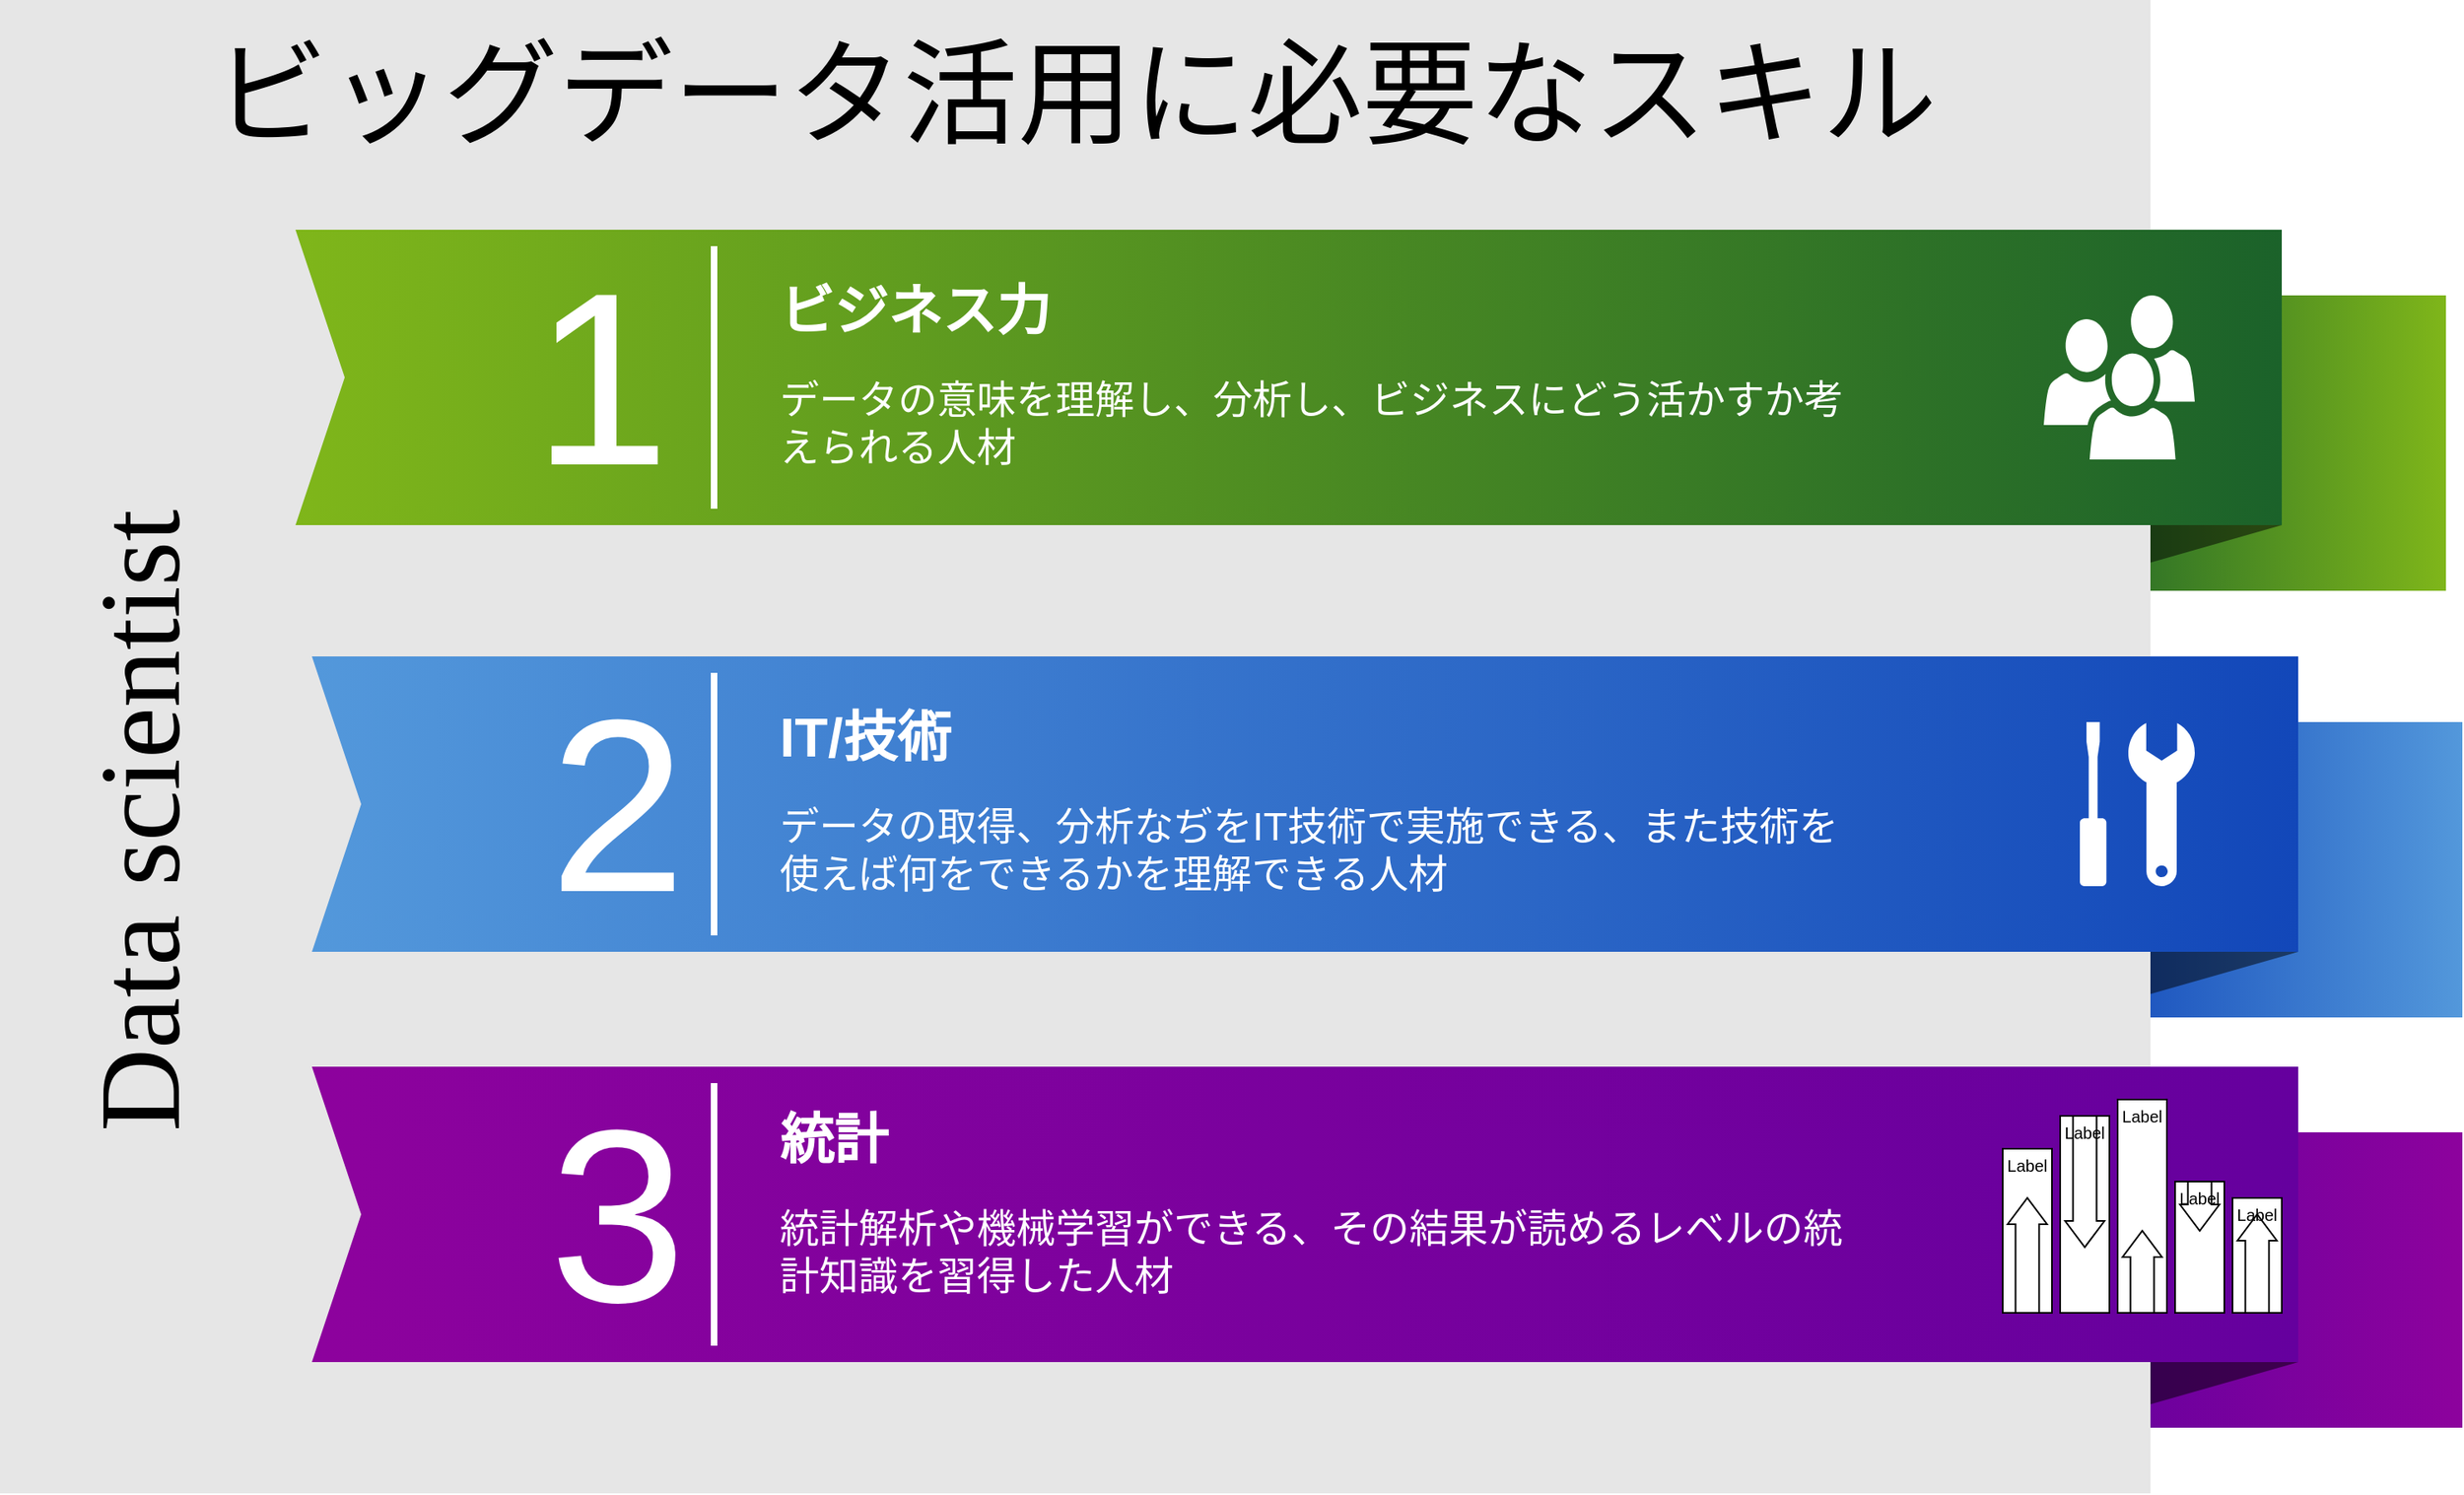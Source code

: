 <mxfile version="12.9.4" type="github">
  <diagram name="Page-1" id="1622d65d-c77d-c4b6-e0e7-3c11208c8684">
    <mxGraphModel dx="1763" dy="1740" grid="1" gridSize="10" guides="1" tooltips="1" connect="1" arrows="1" fold="1" page="1" pageScale="1.5" pageWidth="1169" pageHeight="826" background="#ffffff" math="0" shadow="0">
      <root>
        <mxCell id="0" style=";html=1;" />
        <mxCell id="1" style=";html=1;" parent="0" />
        <mxCell id="869962fe87da545-3" value="" style="whiteSpace=wrap;html=1;rounded=0;shadow=0;dashed=0;strokeWidth=1;fontFamily=Tahoma;fontSize=10;fontColor=#FFFFFF;strokeColor=none;fillColor=#7FB61A;gradientColor=#1B622A;gradientDirection=west;" parent="1" vertex="1">
          <mxGeometry x="1360" y="210" width="240" height="180" as="geometry" />
        </mxCell>
        <mxCell id="869962fe87da545-4" value="" style="verticalLabelPosition=bottom;verticalAlign=top;html=1;strokeWidth=1;shape=mxgraph.basic.orthogonal_triangle;rounded=0;shadow=0;dashed=0;fontFamily=Tahoma;fontSize=10;fontColor=#FFFFFF;flipV=1;fillColor=#000000;strokeColor=none;opacity=50;" parent="1" vertex="1">
          <mxGeometry x="1360" y="350" width="140" height="40" as="geometry" />
        </mxCell>
        <mxCell id="869962fe87da545-6" value="" style="whiteSpace=wrap;html=1;rounded=0;shadow=0;dashed=0;strokeWidth=1;fontFamily=Tahoma;fontSize=10;fontColor=#FFFFFF;strokeColor=none;fillColor=#5398DB;gradientColor=#1247B9;gradientDirection=west;" parent="1" vertex="1">
          <mxGeometry x="1370" y="470" width="240" height="180" as="geometry" />
        </mxCell>
        <mxCell id="869962fe87da545-7" value="" style="verticalLabelPosition=bottom;verticalAlign=top;html=1;strokeWidth=1;shape=mxgraph.basic.orthogonal_triangle;rounded=0;shadow=0;dashed=0;fontFamily=Tahoma;fontSize=10;fontColor=#FFFFFF;flipV=1;fillColor=#000000;strokeColor=none;opacity=50;" parent="1" vertex="1">
          <mxGeometry x="1370" y="610" width="140" height="40" as="geometry" />
        </mxCell>
        <mxCell id="869962fe87da545-9" value="" style="whiteSpace=wrap;html=1;rounded=0;shadow=0;dashed=0;strokeWidth=1;fontFamily=Tahoma;fontSize=10;fontColor=#FFFFFF;strokeColor=none;fillColor=#8D029D;gradientColor=#65009E;gradientDirection=west;" parent="1" vertex="1">
          <mxGeometry x="1370" y="720" width="240" height="180" as="geometry" />
        </mxCell>
        <mxCell id="869962fe87da545-10" value="" style="verticalLabelPosition=bottom;verticalAlign=top;html=1;strokeWidth=1;shape=mxgraph.basic.orthogonal_triangle;rounded=0;shadow=0;dashed=0;fontFamily=Tahoma;fontSize=10;fontColor=#FFFFFF;flipV=1;fillColor=#000000;strokeColor=none;opacity=50;" parent="1" vertex="1">
          <mxGeometry x="1370" y="860" width="140" height="40" as="geometry" />
        </mxCell>
        <mxCell id="869962fe87da545-5" value="ビッグデータ活用に必要なスキル" style="whiteSpace=wrap;html=1;rounded=0;shadow=0;dashed=0;strokeWidth=1;fillColor=#E6E6E6;fontFamily=Verdana;fontSize=70;strokeColor=none;verticalAlign=top;spacingTop=10;" parent="1" vertex="1">
          <mxGeometry x="110" y="30" width="1310" height="910" as="geometry" />
        </mxCell>
        <mxCell id="869962fe87da545-2" value="" style="html=1;shadow=0;dashed=0;align=center;verticalAlign=middle;shape=mxgraph.arrows2.arrow;dy=0;dx=0;notch=30;rounded=0;strokeColor=none;strokeWidth=1;fillColor=#7FB61A;fontFamily=Tahoma;fontSize=10;fontColor=#FFFFFF;gradientColor=#1B622A;gradientDirection=east;" parent="1" vertex="1">
          <mxGeometry x="290" y="170" width="1210" height="180" as="geometry" />
        </mxCell>
        <mxCell id="869962fe87da545-8" value="" style="html=1;shadow=0;dashed=0;align=center;verticalAlign=middle;shape=mxgraph.arrows2.arrow;dy=0;dx=0;notch=30;rounded=0;strokeColor=none;strokeWidth=1;fillColor=#5398DB;fontFamily=Tahoma;fontSize=10;fontColor=#FFFFFF;gradientColor=#1247B9;gradientDirection=east;" parent="1" vertex="1">
          <mxGeometry x="300" y="430" width="1210" height="180" as="geometry" />
        </mxCell>
        <mxCell id="869962fe87da545-11" value="" style="html=1;shadow=0;dashed=0;align=center;verticalAlign=middle;shape=mxgraph.arrows2.arrow;dy=0;dx=0;notch=30;rounded=0;strokeColor=none;strokeWidth=1;fillColor=#8D029D;fontFamily=Tahoma;fontSize=10;fontColor=#FFFFFF;gradientColor=#65009E;gradientDirection=east;" parent="1" vertex="1">
          <mxGeometry x="300" y="680" width="1210" height="180" as="geometry" />
        </mxCell>
        <mxCell id="869962fe87da545-18" value="Data scientist" style="text;html=1;strokeColor=none;fillColor=none;align=center;verticalAlign=middle;whiteSpace=wrap;rounded=0;shadow=0;dashed=0;fontFamily=Verdana;fontSize=70;horizontal=0;" parent="1" vertex="1">
          <mxGeometry x="130" y="200" width="130" height="660" as="geometry" />
        </mxCell>
        <mxCell id="869962fe87da545-19" value="1" style="text;html=1;strokeColor=none;fillColor=none;align=right;verticalAlign=middle;whiteSpace=wrap;rounded=0;shadow=0;dashed=0;fontFamily=Helvetica;fontSize=150;fontColor=#FFFFFF;" parent="1" vertex="1">
          <mxGeometry x="320" y="170" width="200" height="180" as="geometry" />
        </mxCell>
        <mxCell id="869962fe87da545-20" value="2" style="text;html=1;strokeColor=none;fillColor=none;align=right;verticalAlign=middle;whiteSpace=wrap;rounded=0;shadow=0;dashed=0;fontFamily=Helvetica;fontSize=150;fontColor=#FFFFFF;" parent="1" vertex="1">
          <mxGeometry x="330" y="430" width="200" height="180" as="geometry" />
        </mxCell>
        <mxCell id="869962fe87da545-21" value="3" style="text;html=1;strokeColor=none;fillColor=none;align=right;verticalAlign=middle;whiteSpace=wrap;rounded=0;shadow=0;dashed=0;fontFamily=Helvetica;fontSize=150;fontColor=#FFFFFF;" parent="1" vertex="1">
          <mxGeometry x="330" y="680" width="200" height="180" as="geometry" />
        </mxCell>
        <mxCell id="869962fe87da545-24" value="" style="line;strokeWidth=4;direction=south;html=1;rounded=0;shadow=0;dashed=0;fillColor=none;gradientColor=#AD0002;fontFamily=Helvetica;fontSize=150;fontColor=#FFFFFF;align=right;strokeColor=#FFFFFF;" parent="1" vertex="1">
          <mxGeometry x="540" y="180" width="10" height="160" as="geometry" />
        </mxCell>
        <mxCell id="869962fe87da545-25" value="" style="line;strokeWidth=4;direction=south;html=1;rounded=0;shadow=0;dashed=0;fillColor=none;gradientColor=#AD0002;fontFamily=Helvetica;fontSize=150;fontColor=#FFFFFF;align=right;strokeColor=#FFFFFF;" parent="1" vertex="1">
          <mxGeometry x="540" y="440" width="10" height="160" as="geometry" />
        </mxCell>
        <mxCell id="869962fe87da545-26" value="" style="line;strokeWidth=4;direction=south;html=1;rounded=0;shadow=0;dashed=0;fillColor=none;gradientColor=#AD0002;fontFamily=Helvetica;fontSize=150;fontColor=#FFFFFF;align=right;strokeColor=#FFFFFF;" parent="1" vertex="1">
          <mxGeometry x="540" y="690" width="10" height="160" as="geometry" />
        </mxCell>
        <mxCell id="869962fe87da545-29" value="&lt;h1&gt;&lt;font style=&quot;font-size: 33px&quot;&gt;ビジネス力&lt;/font&gt;&lt;/h1&gt;&lt;p&gt;&lt;font size=&quot;5&quot;&gt;データの意味を理解し、分析し、ビジネスにどう活かすか考えられる人材&lt;/font&gt;&lt;/p&gt;" style="text;html=1;strokeColor=none;fillColor=none;spacing=5;spacingTop=-20;whiteSpace=wrap;overflow=hidden;rounded=0;shadow=0;dashed=0;fontFamily=Helvetica;fontSize=15;fontColor=#FFFFFF;align=left;" parent="1" vertex="1">
          <mxGeometry x="580" y="190" width="670" height="140" as="geometry" />
        </mxCell>
        <mxCell id="869962fe87da545-34" value="" style="shadow=0;dashed=0;html=1;strokeColor=none;fillColor=#FFFFFF;labelPosition=center;verticalLabelPosition=bottom;verticalAlign=top;shape=mxgraph.office.users.users;rounded=0;fontFamily=Helvetica;fontSize=12;fontColor=#FFFFFF;align=left;" parent="1" vertex="1">
          <mxGeometry x="1355.0" y="210" width="92" height="100" as="geometry" />
        </mxCell>
        <mxCell id="869962fe87da545-37" value="" style="shadow=0;dashed=0;html=1;strokeColor=none;fillColor=#FFFFFF;labelPosition=center;verticalLabelPosition=bottom;verticalAlign=top;shape=mxgraph.office.concepts.maintenance;rounded=0;fontFamily=Helvetica;fontSize=12;fontColor=#FFFFFF;align=left;" parent="1" vertex="1">
          <mxGeometry x="1377" y="470" width="70" height="100" as="geometry" />
        </mxCell>
        <mxCell id="sVLnHsk-5qbUHLEEGtPF-35" value="" style="group" vertex="1" connectable="0" parent="1">
          <mxGeometry x="1330" y="700" width="170" height="130" as="geometry" />
        </mxCell>
        <mxCell id="sVLnHsk-5qbUHLEEGtPF-19" value="" style="" vertex="1" parent="sVLnHsk-5qbUHLEEGtPF-35">
          <mxGeometry y="30" width="30" height="100" as="geometry" />
        </mxCell>
        <mxCell id="sVLnHsk-5qbUHLEEGtPF-20" value="" style="shape=mxgraph.arrows2.arrow;dy=0.4;dx=16;notch=0;direction=north;" vertex="1" parent="sVLnHsk-5qbUHLEEGtPF-19">
          <mxGeometry x="3" y="30" width="24" height="70" as="geometry" />
        </mxCell>
        <mxCell id="sVLnHsk-5qbUHLEEGtPF-21" value="Label" style="text;html=1;align=center;verticalAlign=middle;whiteSpace=wrap;fontSize=10;" vertex="1" parent="sVLnHsk-5qbUHLEEGtPF-19">
          <mxGeometry width="30" height="20" as="geometry" />
        </mxCell>
        <mxCell id="sVLnHsk-5qbUHLEEGtPF-22" value="" style="" vertex="1" parent="sVLnHsk-5qbUHLEEGtPF-35">
          <mxGeometry x="35" y="10" width="30" height="120" as="geometry" />
        </mxCell>
        <mxCell id="sVLnHsk-5qbUHLEEGtPF-23" value="" style="shape=mxgraph.arrows2.arrow;dy=0.4;dx=16;notch=0;direction=south;" vertex="1" parent="sVLnHsk-5qbUHLEEGtPF-22">
          <mxGeometry x="3" width="24" height="80" as="geometry" />
        </mxCell>
        <mxCell id="sVLnHsk-5qbUHLEEGtPF-24" value="Label" style="text;html=1;align=center;verticalAlign=middle;whiteSpace=wrap;fontSize=10;" vertex="1" parent="sVLnHsk-5qbUHLEEGtPF-22">
          <mxGeometry width="30" height="20" as="geometry" />
        </mxCell>
        <mxCell id="sVLnHsk-5qbUHLEEGtPF-25" value="" style="" vertex="1" parent="sVLnHsk-5qbUHLEEGtPF-35">
          <mxGeometry x="70" width="30" height="130" as="geometry" />
        </mxCell>
        <mxCell id="sVLnHsk-5qbUHLEEGtPF-26" value="" style="shape=mxgraph.arrows2.arrow;dy=0.4;dx=16;notch=0;direction=north;" vertex="1" parent="sVLnHsk-5qbUHLEEGtPF-25">
          <mxGeometry x="3" y="80" width="24" height="50" as="geometry" />
        </mxCell>
        <mxCell id="sVLnHsk-5qbUHLEEGtPF-27" value="Label" style="text;html=1;align=center;verticalAlign=middle;whiteSpace=wrap;fontSize=10;" vertex="1" parent="sVLnHsk-5qbUHLEEGtPF-25">
          <mxGeometry width="30" height="20" as="geometry" />
        </mxCell>
        <mxCell id="sVLnHsk-5qbUHLEEGtPF-28" value="" style="" vertex="1" parent="sVLnHsk-5qbUHLEEGtPF-35">
          <mxGeometry x="105" y="50" width="30" height="80" as="geometry" />
        </mxCell>
        <mxCell id="sVLnHsk-5qbUHLEEGtPF-29" value="" style="shape=mxgraph.arrows2.arrow;dy=0.4;dx=16;notch=0;direction=south;" vertex="1" parent="sVLnHsk-5qbUHLEEGtPF-28">
          <mxGeometry x="3" width="24" height="30" as="geometry" />
        </mxCell>
        <mxCell id="sVLnHsk-5qbUHLEEGtPF-30" value="Label" style="text;html=1;align=center;verticalAlign=middle;whiteSpace=wrap;fontSize=10;" vertex="1" parent="sVLnHsk-5qbUHLEEGtPF-28">
          <mxGeometry width="30" height="20" as="geometry" />
        </mxCell>
        <mxCell id="sVLnHsk-5qbUHLEEGtPF-31" value="" style="" vertex="1" parent="sVLnHsk-5qbUHLEEGtPF-35">
          <mxGeometry x="140" y="60" width="30" height="70" as="geometry" />
        </mxCell>
        <mxCell id="sVLnHsk-5qbUHLEEGtPF-32" value="" style="shape=mxgraph.arrows2.arrow;dy=0.4;dx=16;notch=0;direction=north;" vertex="1" parent="sVLnHsk-5qbUHLEEGtPF-31">
          <mxGeometry x="3" y="10" width="24" height="60" as="geometry" />
        </mxCell>
        <mxCell id="sVLnHsk-5qbUHLEEGtPF-33" value="Label" style="text;html=1;align=center;verticalAlign=middle;whiteSpace=wrap;fontSize=10;" vertex="1" parent="sVLnHsk-5qbUHLEEGtPF-31">
          <mxGeometry width="30" height="20" as="geometry" />
        </mxCell>
        <mxCell id="sVLnHsk-5qbUHLEEGtPF-46" value="&lt;h1&gt;&lt;span style=&quot;font-size: 33px&quot;&gt;IT/技術&lt;/span&gt;&lt;/h1&gt;&lt;p&gt;&lt;font size=&quot;5&quot;&gt;データの取得、分析なぢをIT技術で実施できる、また技術を使えば何をできるかを理解できる人材&lt;/font&gt;&lt;/p&gt;" style="text;html=1;strokeColor=none;fillColor=none;spacing=5;spacingTop=-20;whiteSpace=wrap;overflow=hidden;rounded=0;shadow=0;dashed=0;fontFamily=Helvetica;fontSize=15;fontColor=#FFFFFF;align=left;" vertex="1" parent="1">
          <mxGeometry x="580" y="450" width="670" height="140" as="geometry" />
        </mxCell>
        <mxCell id="sVLnHsk-5qbUHLEEGtPF-47" value="&lt;h1&gt;&lt;span style=&quot;font-size: 33px&quot;&gt;統計&lt;/span&gt;&lt;/h1&gt;&lt;p&gt;&lt;font size=&quot;5&quot;&gt;統計解析や機械学習ができる、その結果が読めるレベルの統計知識を習得した人材&lt;/font&gt;&lt;/p&gt;" style="text;html=1;strokeColor=none;fillColor=none;spacing=5;spacingTop=-20;whiteSpace=wrap;overflow=hidden;rounded=0;shadow=0;dashed=0;fontFamily=Helvetica;fontSize=15;fontColor=#FFFFFF;align=left;" vertex="1" parent="1">
          <mxGeometry x="580" y="695" width="670" height="140" as="geometry" />
        </mxCell>
      </root>
    </mxGraphModel>
  </diagram>
</mxfile>
